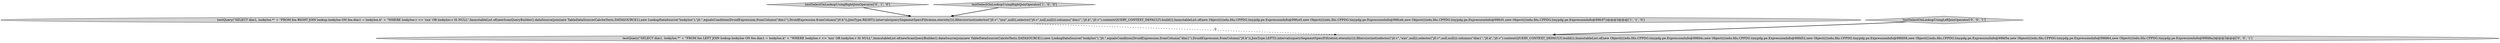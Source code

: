 digraph {
2 [style = filled, label = "testSelectOnLookupUsingRightJoinOperator['0', '1', '0']", fillcolor = lightgray, shape = diamond image = "AAA0AAABBB2BBB"];
1 [style = filled, label = "testSelectOnLookupUsingRightJoinOperator['1', '0', '0']", fillcolor = lightgray, shape = diamond image = "AAA0AAABBB1BBB"];
0 [style = filled, label = "testQuery(\"SELECT dim1, lookyloo.*\" + \"FROM foo RIGHT JOIN lookup.lookyloo ON foo.dim1 = lookyloo.k\" + \"WHERE lookyloo.v <> 'xxx' OR lookyloo.v IS NULL\",ImmutableList.of(newScanQueryBuilder().dataSource(join(new TableDataSource(CalciteTests.DATASOURCE1),new LookupDataSource(\"lookyloo\"),\"j0.\",equalsCondition(DruidExpression.fromColumn(\"dim1\"),DruidExpression.fromColumn(\"j0.k\")),JoinType.RIGHT)).intervals(querySegmentSpec(Filtration.eternity())).filters(or(not(selector(\"j0.v\",\"xxx\",null)),selector(\"j0.v\",null,null))).columns(\"dim1\",\"j0.k\",\"j0.v\").context(QUERY_CONTEXT_DEFAULT).build()),ImmutableList.of(new Object((((edu.fdu.CPPDG.tinypdg.pe.ExpressionInfo@99fce5,new Object((((edu.fdu.CPPDG.tinypdg.pe.ExpressionInfo@99fceb,new Object((((edu.fdu.CPPDG.tinypdg.pe.ExpressionInfo@99fcf1,new Object((((edu.fdu.CPPDG.tinypdg.pe.ExpressionInfo@99fcf7))@@@3@@@['1', '1', '0']", fillcolor = lightgray, shape = ellipse image = "AAA0AAABBB1BBB"];
4 [style = filled, label = "testSelectOnLookupUsingLeftJoinOperator['0', '0', '1']", fillcolor = lightgray, shape = diamond image = "AAA0AAABBB3BBB"];
3 [style = filled, label = "testQuery(\"SELECT dim1, lookyloo.*\" + \"FROM foo LEFT JOIN lookup.lookyloo ON foo.dim1 = lookyloo.k\" + \"WHERE lookyloo.v <> 'xxx' OR lookyloo.v IS NULL\",ImmutableList.of(newScanQueryBuilder().dataSource(join(new TableDataSource(CalciteTests.DATASOURCE1),new LookupDataSource(\"lookyloo\"),\"j0.\",equalsCondition(DruidExpression.fromColumn(\"dim1\"),DruidExpression.fromColumn(\"j0.k\")),JoinType.LEFT)).intervals(querySegmentSpec(Filtration.eternity())).filters(or(not(selector(\"j0.v\",\"xxx\",null)),selector(\"j0.v\",null,null))).columns(\"dim1\",\"j0.k\",\"j0.v\").context(QUERY_CONTEXT_DEFAULT).build()),ImmutableList.of(new Object((((edu.fdu.CPPDG.tinypdg.pe.ExpressionInfo@99fd4c,new Object((((edu.fdu.CPPDG.tinypdg.pe.ExpressionInfo@99fd52,new Object((((edu.fdu.CPPDG.tinypdg.pe.ExpressionInfo@99fd58,new Object((((edu.fdu.CPPDG.tinypdg.pe.ExpressionInfo@99fd5e,new Object((((edu.fdu.CPPDG.tinypdg.pe.ExpressionInfo@99fd64,new Object((((edu.fdu.CPPDG.tinypdg.pe.ExpressionInfo@99fd6a))@@@3@@@['0', '0', '1']", fillcolor = lightgray, shape = ellipse image = "AAA0AAABBB3BBB"];
2->0 [style = bold, label=""];
0->3 [style = dashed, label="0"];
4->3 [style = bold, label=""];
1->0 [style = bold, label=""];
}
